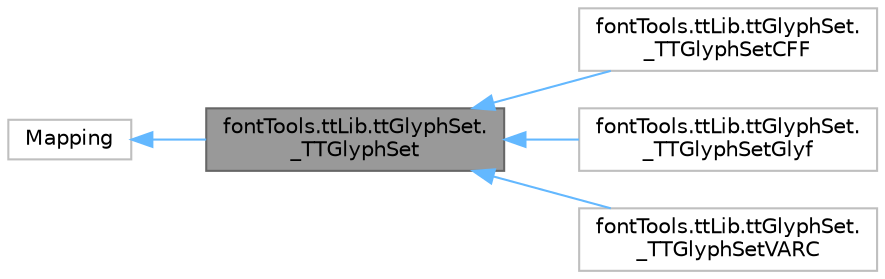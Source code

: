 digraph "fontTools.ttLib.ttGlyphSet._TTGlyphSet"
{
 // LATEX_PDF_SIZE
  bgcolor="transparent";
  edge [fontname=Helvetica,fontsize=10,labelfontname=Helvetica,labelfontsize=10];
  node [fontname=Helvetica,fontsize=10,shape=box,height=0.2,width=0.4];
  rankdir="LR";
  Node1 [id="Node000001",label="fontTools.ttLib.ttGlyphSet.\l_TTGlyphSet",height=0.2,width=0.4,color="gray40", fillcolor="grey60", style="filled", fontcolor="black",tooltip=" "];
  Node2 -> Node1 [id="edge1_Node000001_Node000002",dir="back",color="steelblue1",style="solid",tooltip=" "];
  Node2 [id="Node000002",label="Mapping",height=0.2,width=0.4,color="grey75", fillcolor="white", style="filled",tooltip=" "];
  Node1 -> Node3 [id="edge2_Node000001_Node000003",dir="back",color="steelblue1",style="solid",tooltip=" "];
  Node3 [id="Node000003",label="fontTools.ttLib.ttGlyphSet.\l_TTGlyphSetCFF",height=0.2,width=0.4,color="grey75", fillcolor="white", style="filled",URL="$d7/d94/classfontTools_1_1ttLib_1_1ttGlyphSet_1_1__TTGlyphSetCFF.html",tooltip=" "];
  Node1 -> Node4 [id="edge3_Node000001_Node000004",dir="back",color="steelblue1",style="solid",tooltip=" "];
  Node4 [id="Node000004",label="fontTools.ttLib.ttGlyphSet.\l_TTGlyphSetGlyf",height=0.2,width=0.4,color="grey75", fillcolor="white", style="filled",URL="$dc/d80/classfontTools_1_1ttLib_1_1ttGlyphSet_1_1__TTGlyphSetGlyf.html",tooltip=" "];
  Node1 -> Node5 [id="edge4_Node000001_Node000005",dir="back",color="steelblue1",style="solid",tooltip=" "];
  Node5 [id="Node000005",label="fontTools.ttLib.ttGlyphSet.\l_TTGlyphSetVARC",height=0.2,width=0.4,color="grey75", fillcolor="white", style="filled",URL="$d4/da2/classfontTools_1_1ttLib_1_1ttGlyphSet_1_1__TTGlyphSetVARC.html",tooltip=" "];
}
